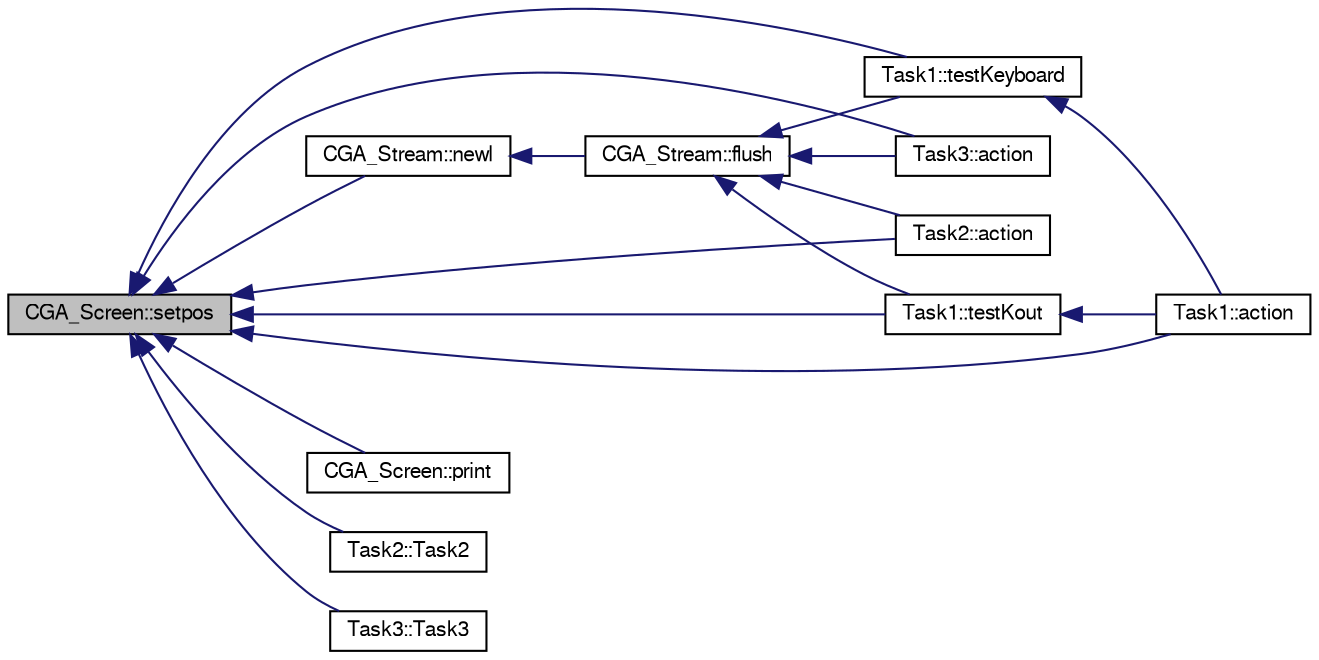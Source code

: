 digraph G
{
  bgcolor="transparent";
  edge [fontname="FreeSans",fontsize="10",labelfontname="FreeSans",labelfontsize="10"];
  node [fontname="FreeSans",fontsize="10",shape=record];
  rankdir=LR;
  Node1 [label="CGA_Screen::setpos",height=0.2,width=0.4,color="black", fillcolor="grey75", style="filled" fontcolor="black"];
  Node1 -> Node2 [dir=back,color="midnightblue",fontsize="10",style="solid",fontname="FreeSans"];
  Node2 [label="Task3::action",height=0.2,width=0.4,color="black",URL="$classTask3.html#addb62f1b1f8c1dea771600155bdc13f1",tooltip="prints the line"];
  Node1 -> Node3 [dir=back,color="midnightblue",fontsize="10",style="solid",fontname="FreeSans"];
  Node3 [label="Task2::action",height=0.2,width=0.4,color="black",URL="$classTask2.html#aa5de17846032b02d6d0819cdc78b1b3e",tooltip="prints the line"];
  Node1 -> Node4 [dir=back,color="midnightblue",fontsize="10",style="solid",fontname="FreeSans"];
  Node4 [label="Task1::action",height=0.2,width=0.4,color="black",URL="$classTask1.html#a0d4029a13591e70af436c0ead066ea5c",tooltip="parse and print multiboot information"];
  Node1 -> Node5 [dir=back,color="midnightblue",fontsize="10",style="solid",fontname="FreeSans"];
  Node5 [label="CGA_Stream::newl",height=0.2,width=0.4,color="black",URL="$classCGA__Stream.html#adcc398966104516146904721d2139ea1"];
  Node5 -> Node6 [dir=back,color="midnightblue",fontsize="10",style="solid",fontname="FreeSans"];
  Node6 [label="CGA_Stream::flush",height=0.2,width=0.4,color="black",URL="$classCGA__Stream.html#a73572f5377a28f09ee9dc3af7b5a65b9"];
  Node6 -> Node2 [dir=back,color="midnightblue",fontsize="10",style="solid",fontname="FreeSans"];
  Node6 -> Node3 [dir=back,color="midnightblue",fontsize="10",style="solid",fontname="FreeSans"];
  Node6 -> Node7 [dir=back,color="midnightblue",fontsize="10",style="solid",fontname="FreeSans"];
  Node7 [label="Task1::testKeyboard",height=0.2,width=0.4,color="black",URL="$classTask1.html#a587ce3fad20f9ec4ec88beefd08db49e",tooltip="test the functionality of the Keyboard_Controller object"];
  Node7 -> Node4 [dir=back,color="midnightblue",fontsize="10",style="solid",fontname="FreeSans"];
  Node6 -> Node8 [dir=back,color="midnightblue",fontsize="10",style="solid",fontname="FreeSans"];
  Node8 [label="Task1::testKout",height=0.2,width=0.4,color="black",URL="$classTask1.html#a48ca608ac9cdc03ab6614a4f61e2448e",tooltip="test the functionality of the Kout object"];
  Node8 -> Node4 [dir=back,color="midnightblue",fontsize="10",style="solid",fontname="FreeSans"];
  Node1 -> Node9 [dir=back,color="midnightblue",fontsize="10",style="solid",fontname="FreeSans"];
  Node9 [label="CGA_Screen::print",height=0.2,width=0.4,color="black",URL="$classCGA__Screen.html#aee3d3fd71126948e124b2b194167b732"];
  Node1 -> Node10 [dir=back,color="midnightblue",fontsize="10",style="solid",fontname="FreeSans"];
  Node10 [label="Task2::Task2",height=0.2,width=0.4,color="black",URL="$classTask2.html#a4adb42b6119375dfec56808c158dd7dc",tooltip="Default constructor."];
  Node1 -> Node11 [dir=back,color="midnightblue",fontsize="10",style="solid",fontname="FreeSans"];
  Node11 [label="Task3::Task3",height=0.2,width=0.4,color="black",URL="$classTask3.html#a218d9d4615994bdc7b6075ce03d2610c",tooltip="Default constructor."];
  Node1 -> Node7 [dir=back,color="midnightblue",fontsize="10",style="solid",fontname="FreeSans"];
  Node1 -> Node8 [dir=back,color="midnightblue",fontsize="10",style="solid",fontname="FreeSans"];
}
